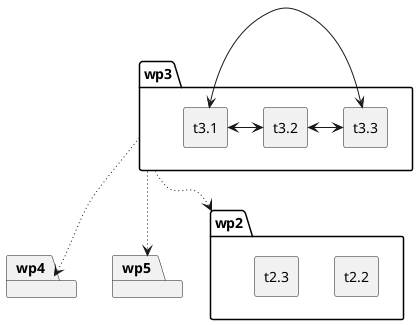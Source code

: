 @startuml

package wp3 {
    rectangle t3.1
    rectangle t3.2
    rectangle t3.3
}

package wp2 {
    rectangle t2.2
    rectangle t2.3
}

package wp4
package wp5

' file d31 [
'     "D3.1 (M18)"
' ]

' file d32 [
'     "D3.2 (M20)"
' ]

wp3 ~~>  wp2 
wp3 ~~> wp4 
wp3 ~~> wp5 

' wp3 =left=> d31 : [delivers]
' wp3 =left=> d32 : [delivers]

t3.1 <-> t3.2
t3.1 <-> t3.3
t3.2 <-> t3.3

@enduml


